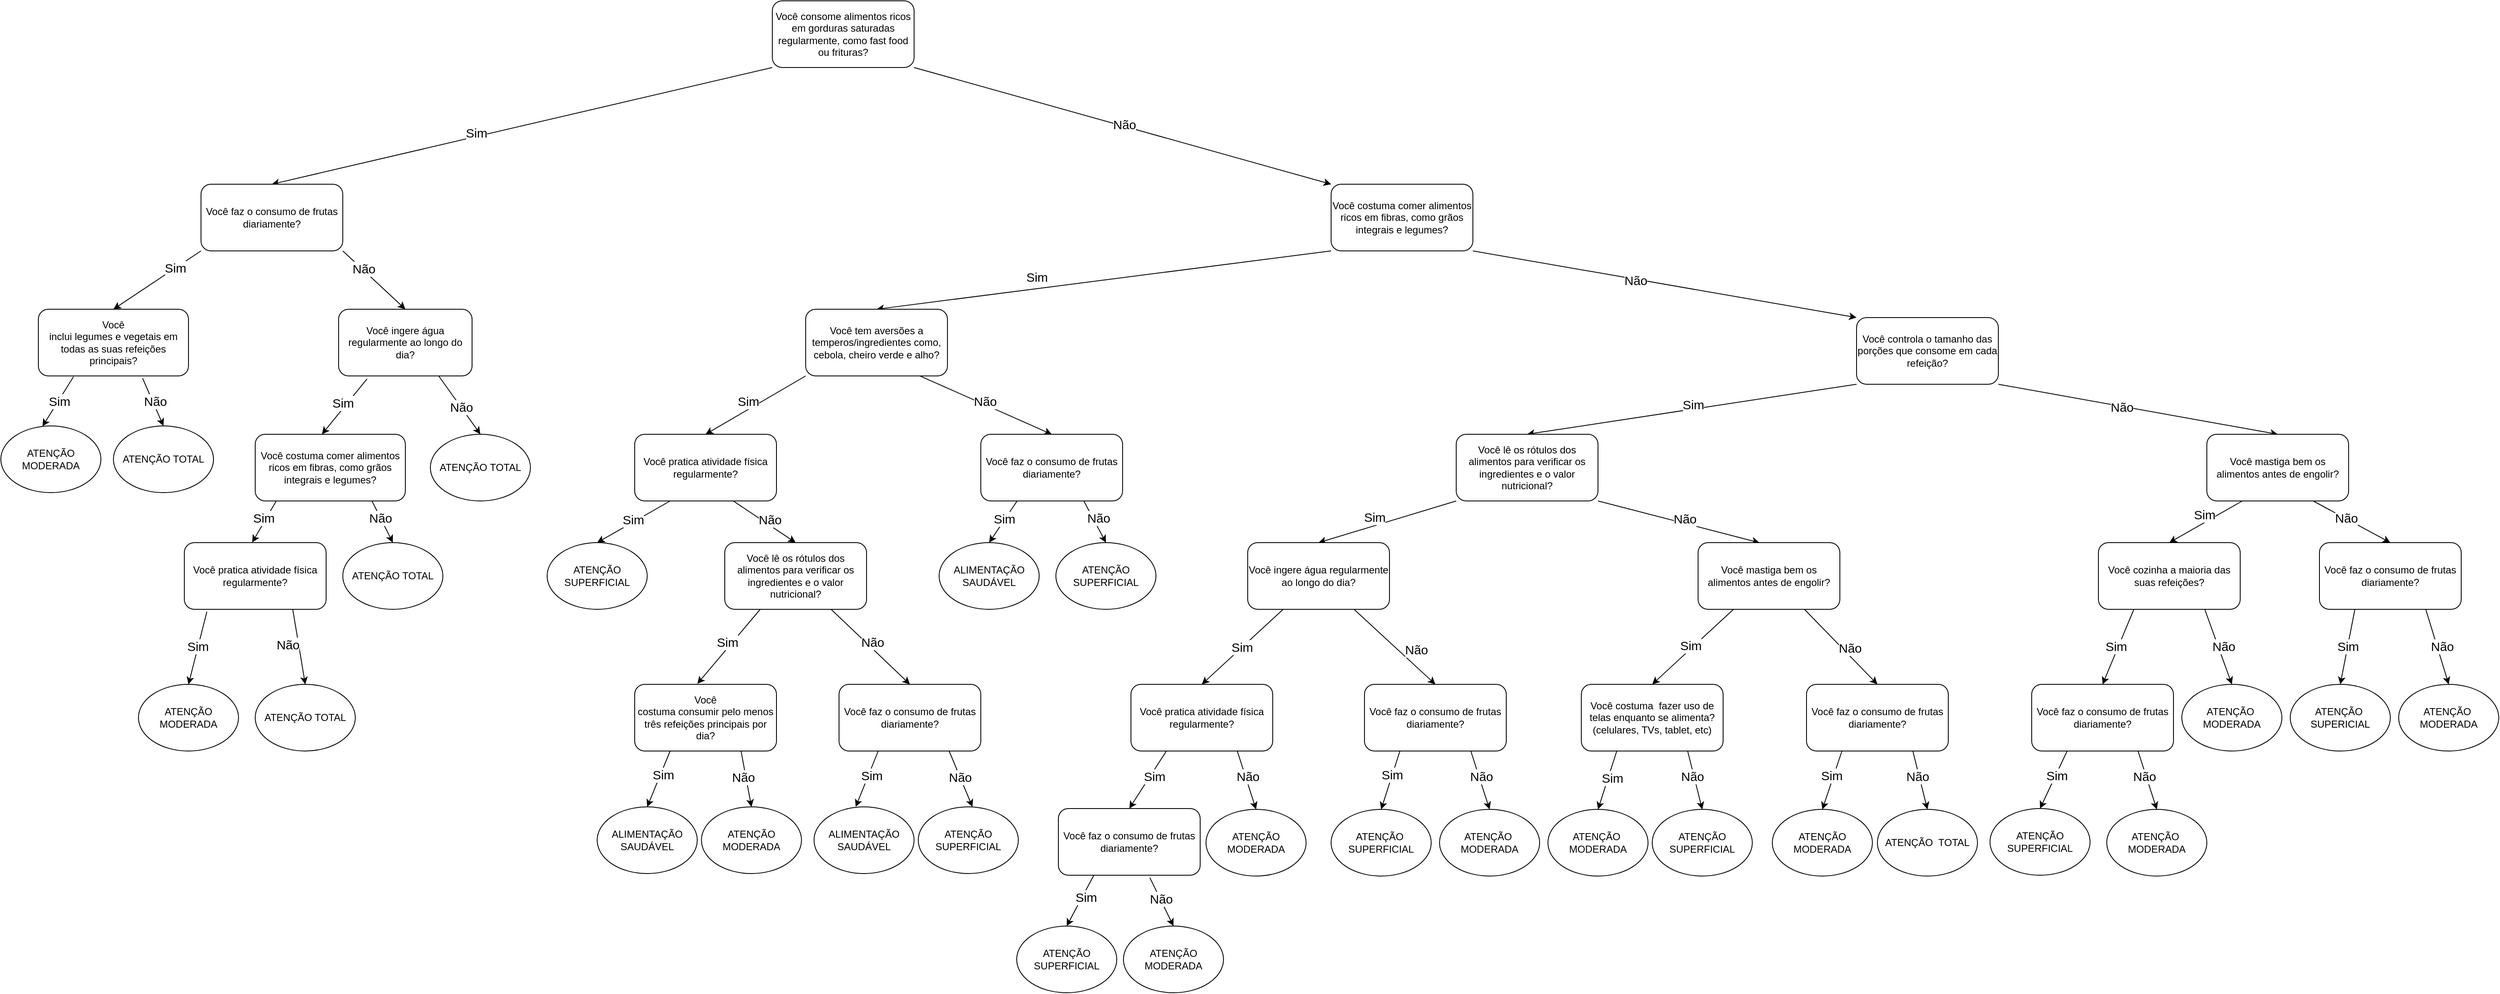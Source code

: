 <mxfile version="24.2.7" type="device">
  <diagram id="8A2paERjvQDNR7sD8-nl" name="Page-1">
    <mxGraphModel dx="3928" dy="-2557" grid="1" gridSize="10" guides="1" tooltips="1" connect="1" arrows="1" fold="1" page="1" pageScale="1" pageWidth="850" pageHeight="1100" math="0" shadow="0">
      <root>
        <mxCell id="0" />
        <mxCell id="1" parent="0" />
        <mxCell id="2" style="edgeStyle=none;html=1;exitX=0;exitY=1;exitDx=0;exitDy=0;entryX=0.5;entryY=0;entryDx=0;entryDy=0;fontSize=23;" parent="1" source="4" target="11" edge="1">
          <mxGeometry relative="1" as="geometry" />
        </mxCell>
        <mxCell id="68" value="Sim" style="edgeLabel;html=1;align=center;verticalAlign=middle;resizable=0;points=[];fontSize=15;" parent="2" vertex="1" connectable="0">
          <mxGeometry x="0.408" y="2" relative="1" as="geometry">
            <mxPoint x="30" y="-21" as="offset" />
          </mxGeometry>
        </mxCell>
        <mxCell id="3" style="edgeStyle=none;html=1;exitX=1;exitY=1;exitDx=0;exitDy=0;entryX=0;entryY=0;entryDx=0;entryDy=0;fontSize=23;" parent="1" source="4" target="37" edge="1">
          <mxGeometry relative="1" as="geometry" />
        </mxCell>
        <mxCell id="74" value="Não" style="edgeLabel;html=1;align=center;verticalAlign=middle;resizable=0;points=[];fontSize=15;" parent="3" vertex="1" connectable="0">
          <mxGeometry x="-0.155" y="-1" relative="1" as="geometry">
            <mxPoint as="offset" />
          </mxGeometry>
        </mxCell>
        <mxCell id="4" value="&lt;div&gt;Você costuma comer alimentos ricos em fibras, como grãos integrais e legumes?&lt;/div&gt;" style="rounded=1;whiteSpace=wrap;html=1;" parent="1" vertex="1">
          <mxGeometry x="-930" y="3890" width="170" height="80" as="geometry" />
        </mxCell>
        <mxCell id="5" style="edgeStyle=none;html=1;exitX=0.25;exitY=1;exitDx=0;exitDy=0;entryX=0.442;entryY=-0.008;entryDx=0;entryDy=0;fontSize=23;entryPerimeter=0;" parent="1" source="6" target="14" edge="1">
          <mxGeometry relative="1" as="geometry">
            <mxPoint x="-1684" y="4490" as="targetPoint" />
          </mxGeometry>
        </mxCell>
        <mxCell id="72" value="Sim" style="edgeLabel;html=1;align=center;verticalAlign=middle;resizable=0;points=[];fontSize=15;" parent="5" vertex="1" connectable="0">
          <mxGeometry x="0.121" y="3" relative="1" as="geometry">
            <mxPoint y="-13" as="offset" />
          </mxGeometry>
        </mxCell>
        <mxCell id="6" value="&lt;div&gt;Você lê os rótulos dos alimentos para verificar os ingredientes e o valor nutricional?&lt;/div&gt;" style="rounded=1;whiteSpace=wrap;html=1;" parent="1" vertex="1">
          <mxGeometry x="-1657" y="4320" width="170" height="80" as="geometry" />
        </mxCell>
        <mxCell id="7" style="edgeStyle=none;html=1;exitX=0.658;exitY=0.947;exitDx=0;exitDy=0;entryX=0.5;entryY=0;entryDx=0;entryDy=0;fontSize=23;exitPerimeter=0;" parent="1" source="9" target="6" edge="1">
          <mxGeometry relative="1" as="geometry" />
        </mxCell>
        <mxCell id="71" value="Não" style="edgeLabel;html=1;align=center;verticalAlign=middle;resizable=0;points=[];fontSize=15;" parent="7" vertex="1" connectable="0">
          <mxGeometry x="0.398" relative="1" as="geometry">
            <mxPoint x="-7" y="-12" as="offset" />
          </mxGeometry>
        </mxCell>
        <mxCell id="8" style="edgeStyle=none;html=1;exitX=0.25;exitY=1;exitDx=0;exitDy=0;entryX=0.5;entryY=0;entryDx=0;entryDy=0;fontSize=23;" parent="1" source="9" target="12" edge="1">
          <mxGeometry relative="1" as="geometry" />
        </mxCell>
        <mxCell id="70" value="Sim" style="edgeLabel;html=1;align=center;verticalAlign=middle;resizable=0;points=[];fontSize=15;" parent="8" vertex="1" connectable="0">
          <mxGeometry x="0.422" y="-3" relative="1" as="geometry">
            <mxPoint x="19" y="-11" as="offset" />
          </mxGeometry>
        </mxCell>
        <mxCell id="9" value="Você pratica atividade física regularmente?" style="rounded=1;whiteSpace=wrap;html=1;" parent="1" vertex="1">
          <mxGeometry x="-1765" y="4190" width="170" height="80" as="geometry" />
        </mxCell>
        <mxCell id="10" style="edgeStyle=none;html=1;exitX=0;exitY=1;exitDx=0;exitDy=0;entryX=0.5;entryY=0;entryDx=0;entryDy=0;fontSize=23;" parent="1" source="11" target="9" edge="1">
          <mxGeometry relative="1" as="geometry" />
        </mxCell>
        <mxCell id="69" value="Sim" style="edgeLabel;html=1;align=center;verticalAlign=middle;resizable=0;points=[];fontSize=15;" parent="10" vertex="1" connectable="0">
          <mxGeometry x="0.31" relative="1" as="geometry">
            <mxPoint x="9" y="-16" as="offset" />
          </mxGeometry>
        </mxCell>
        <mxCell id="11" value="&lt;div&gt;Você tem aversões a temperos/ingredientes como, cebola, cheiro verde e alho?&lt;/div&gt;" style="rounded=1;whiteSpace=wrap;html=1;" parent="1" vertex="1">
          <mxGeometry x="-1560" y="4040" width="170" height="80" as="geometry" />
        </mxCell>
        <mxCell id="12" value="ATENÇÃO SUPERFICIAL" style="ellipse;whiteSpace=wrap;html=1;" parent="1" vertex="1">
          <mxGeometry x="-1870" y="4320" width="120" height="80" as="geometry" />
        </mxCell>
        <mxCell id="13" style="edgeStyle=none;html=1;exitX=0.25;exitY=1;exitDx=0;exitDy=0;entryX=0.5;entryY=0;entryDx=0;entryDy=0;fontSize=23;" parent="1" source="14" target="58" edge="1">
          <mxGeometry relative="1" as="geometry">
            <mxPoint x="-1640.5" y="4570" as="sourcePoint" />
            <mxPoint x="-1672" y="4640" as="targetPoint" />
          </mxGeometry>
        </mxCell>
        <mxCell id="73" value="Sim" style="edgeLabel;html=1;align=center;verticalAlign=middle;resizable=0;points=[];fontSize=15;" parent="13" vertex="1" connectable="0">
          <mxGeometry x="0.317" y="-2" relative="1" as="geometry">
            <mxPoint x="11" y="-15" as="offset" />
          </mxGeometry>
        </mxCell>
        <mxCell id="14" value="&lt;span style=&quot;line-height: 107%;&quot;&gt;Você&lt;br&gt;costuma consumir pelo menos três refeições principais por dia?&lt;/span&gt;" style="rounded=1;whiteSpace=wrap;html=1;" parent="1" vertex="1">
          <mxGeometry x="-1765" y="4490" width="170" height="80" as="geometry" />
        </mxCell>
        <mxCell id="15" style="edgeStyle=none;html=1;exitX=0;exitY=1;exitDx=0;exitDy=0;entryX=0.5;entryY=0;entryDx=0;entryDy=0;fontSize=23;" parent="1" source="17" target="20" edge="1">
          <mxGeometry relative="1" as="geometry" />
        </mxCell>
        <mxCell id="59" value="Sim" style="edgeLabel;html=1;align=center;verticalAlign=middle;resizable=0;points=[];fontSize=15;" parent="15" vertex="1" connectable="0">
          <mxGeometry x="0.234" y="4" relative="1" as="geometry">
            <mxPoint x="14" y="-12" as="offset" />
          </mxGeometry>
        </mxCell>
        <mxCell id="16" style="edgeStyle=none;html=1;exitX=1;exitY=1;exitDx=0;exitDy=0;entryX=0;entryY=0;entryDx=0;entryDy=0;fontSize=23;" parent="1" source="17" target="4" edge="1">
          <mxGeometry relative="1" as="geometry" />
        </mxCell>
        <mxCell id="67" value="Não" style="edgeLabel;html=1;align=center;verticalAlign=middle;resizable=0;points=[];fontSize=15;" parent="16" vertex="1" connectable="0">
          <mxGeometry x="-0.076" y="-1" relative="1" as="geometry">
            <mxPoint x="21" y="2" as="offset" />
          </mxGeometry>
        </mxCell>
        <mxCell id="17" value="&lt;div&gt;Você consome alimentos ricos em gorduras saturadas regularmente, como fast food ou frituras?&lt;/div&gt;" style="rounded=1;whiteSpace=wrap;html=1;" parent="1" vertex="1">
          <mxGeometry x="-1600" y="3670" width="170" height="80" as="geometry" />
        </mxCell>
        <mxCell id="18" style="edgeStyle=none;html=1;exitX=0;exitY=1;exitDx=0;exitDy=0;entryX=0.5;entryY=0;entryDx=0;entryDy=0;fontSize=23;" parent="1" source="20" target="22" edge="1">
          <mxGeometry relative="1" as="geometry" />
        </mxCell>
        <mxCell id="60" value="Sim" style="edgeLabel;html=1;align=center;verticalAlign=middle;resizable=0;points=[];fontSize=15;" parent="18" vertex="1" connectable="0">
          <mxGeometry x="-0.395" relative="1" as="geometry">
            <mxPoint y="-1" as="offset" />
          </mxGeometry>
        </mxCell>
        <mxCell id="19" style="edgeStyle=none;html=1;exitX=1;exitY=1;exitDx=0;exitDy=0;entryX=0.5;entryY=0;entryDx=0;entryDy=0;fontSize=23;" parent="1" source="20" target="25" edge="1">
          <mxGeometry relative="1" as="geometry" />
        </mxCell>
        <mxCell id="61" value="Não" style="edgeLabel;html=1;align=center;verticalAlign=middle;resizable=0;points=[];fontSize=15;" parent="19" vertex="1" connectable="0">
          <mxGeometry x="0.327" y="-4" relative="1" as="geometry">
            <mxPoint x="-22" y="-29" as="offset" />
          </mxGeometry>
        </mxCell>
        <mxCell id="20" value="Você faz o consumo de frutas diariamente?" style="rounded=1;whiteSpace=wrap;html=1;" parent="1" vertex="1">
          <mxGeometry x="-2285" y="3890" width="170" height="80" as="geometry" />
        </mxCell>
        <mxCell id="21" style="edgeStyle=none;html=1;exitX=0.234;exitY=1.012;exitDx=0;exitDy=0;entryX=0.416;entryY=0.006;entryDx=0;entryDy=0;entryPerimeter=0;fontSize=23;exitPerimeter=0;" parent="1" source="22" target="23" edge="1">
          <mxGeometry relative="1" as="geometry" />
        </mxCell>
        <mxCell id="62" value="Sim" style="edgeLabel;html=1;align=center;verticalAlign=middle;resizable=0;points=[];fontSize=15;" parent="21" vertex="1" connectable="0">
          <mxGeometry x="0.364" y="-1" relative="1" as="geometry">
            <mxPoint x="9" y="-11" as="offset" />
          </mxGeometry>
        </mxCell>
        <mxCell id="22" value="&lt;span style=&quot;font-size: 12px; line-height: 107%;&quot;&gt;Você&lt;br style=&quot;font-size: 12px;&quot;&gt;inclui legumes e vegetais em todas as suas refeições principais?&lt;/span&gt;" style="rounded=1;whiteSpace=wrap;html=1;fontSize=12;" parent="1" vertex="1">
          <mxGeometry x="-2480" y="4040" width="180" height="80" as="geometry" />
        </mxCell>
        <mxCell id="23" value="ATENÇÃO MODERADA" style="ellipse;whiteSpace=wrap;html=1;" parent="1" vertex="1">
          <mxGeometry x="-2525" y="4180" width="120" height="80" as="geometry" />
        </mxCell>
        <mxCell id="24" style="edgeStyle=none;html=1;exitX=0.213;exitY=1.044;exitDx=0;exitDy=0;entryX=0.5;entryY=0;entryDx=0;entryDy=0;fontSize=23;exitPerimeter=0;" parent="1" source="25" edge="1">
          <mxGeometry relative="1" as="geometry">
            <mxPoint x="-2140" y="4190" as="targetPoint" />
          </mxGeometry>
        </mxCell>
        <mxCell id="63" value="Sim" style="edgeLabel;html=1;align=center;verticalAlign=middle;resizable=0;points=[];fontSize=15;" parent="24" vertex="1" connectable="0">
          <mxGeometry x="0.303" y="1" relative="1" as="geometry">
            <mxPoint x="5" y="-16" as="offset" />
          </mxGeometry>
        </mxCell>
        <mxCell id="25" value="Você ingere água regularmente ao longo do dia?" style="rounded=1;whiteSpace=wrap;html=1;" parent="1" vertex="1">
          <mxGeometry x="-2120" y="4040" width="160" height="80" as="geometry" />
        </mxCell>
        <mxCell id="26" style="edgeStyle=none;html=1;exitX=0.141;exitY=0.997;exitDx=0;exitDy=0;entryX=0.479;entryY=-0.003;entryDx=0;entryDy=0;fontSize=23;entryPerimeter=0;exitPerimeter=0;" parent="1" source="NNtHA5l5W2_T8wU1oUWQ-94" target="NNtHA5l5W2_T8wU1oUWQ-93" edge="1">
          <mxGeometry relative="1" as="geometry">
            <mxPoint x="-2225" y="4270" as="sourcePoint" />
            <mxPoint x="-2260" y="4320" as="targetPoint" />
          </mxGeometry>
        </mxCell>
        <mxCell id="64" value="Sim" style="edgeLabel;html=1;align=center;verticalAlign=middle;resizable=0;points=[];fontSize=15;" parent="26" vertex="1" connectable="0">
          <mxGeometry x="0.35" y="1" relative="1" as="geometry">
            <mxPoint x="3" y="-14" as="offset" />
          </mxGeometry>
        </mxCell>
        <mxCell id="28" style="edgeStyle=none;html=1;exitX=1;exitY=1;exitDx=0;exitDy=0;entryX=0.5;entryY=0;entryDx=0;entryDy=0;fontSize=23;" parent="1" target="31" edge="1">
          <mxGeometry relative="1" as="geometry">
            <mxPoint x="-2175" y="4400" as="sourcePoint" />
          </mxGeometry>
        </mxCell>
        <mxCell id="66" value="Não" style="edgeLabel;html=1;align=center;verticalAlign=middle;resizable=0;points=[];fontSize=15;" parent="28" vertex="1" connectable="0">
          <mxGeometry x="0.367" y="-3" relative="1" as="geometry">
            <mxPoint x="-14" y="-20" as="offset" />
          </mxGeometry>
        </mxCell>
        <mxCell id="29" style="edgeStyle=none;html=1;exitX=0.159;exitY=1.036;exitDx=0;exitDy=0;entryX=0.5;entryY=0;entryDx=0;entryDy=0;fontSize=23;exitPerimeter=0;" parent="1" source="NNtHA5l5W2_T8wU1oUWQ-93" target="34" edge="1">
          <mxGeometry relative="1" as="geometry">
            <mxPoint x="-2345" y="4400" as="sourcePoint" />
            <mxPoint x="-2390" y="4490" as="targetPoint" />
          </mxGeometry>
        </mxCell>
        <mxCell id="65" value="Sim" style="edgeLabel;html=1;align=center;verticalAlign=middle;resizable=0;points=[];fontSize=15;" parent="29" vertex="1" connectable="0">
          <mxGeometry x="0.27" y="-1" relative="1" as="geometry">
            <mxPoint x="4" y="-14" as="offset" />
          </mxGeometry>
        </mxCell>
        <mxCell id="31" value="ATENÇÃO TOTAL" style="ellipse;whiteSpace=wrap;html=1;" parent="1" vertex="1">
          <mxGeometry x="-2220" y="4490" width="120" height="80" as="geometry" />
        </mxCell>
        <mxCell id="34" value="ATENÇÃO MODERADA" style="ellipse;whiteSpace=wrap;html=1;" parent="1" vertex="1">
          <mxGeometry x="-2360" y="4490" width="120" height="80" as="geometry" />
        </mxCell>
        <mxCell id="35" style="edgeStyle=none;html=1;exitX=0;exitY=1;exitDx=0;exitDy=0;entryX=0.5;entryY=0;entryDx=0;entryDy=0;" parent="1" source="37" target="40" edge="1">
          <mxGeometry relative="1" as="geometry" />
        </mxCell>
        <mxCell id="75" value="Sim" style="edgeLabel;html=1;align=center;verticalAlign=middle;resizable=0;points=[];fontSize=15;" parent="35" vertex="1" connectable="0">
          <mxGeometry x="0.075" relative="1" as="geometry">
            <mxPoint x="16" y="-8" as="offset" />
          </mxGeometry>
        </mxCell>
        <mxCell id="36" style="edgeStyle=none;html=1;exitX=1;exitY=1;exitDx=0;exitDy=0;entryX=0.5;entryY=0;entryDx=0;entryDy=0;fontSize=23;" parent="1" source="37" target="52" edge="1">
          <mxGeometry relative="1" as="geometry">
            <mxPoint x="-100" y="4220" as="targetPoint" />
          </mxGeometry>
        </mxCell>
        <mxCell id="76" value="Não" style="edgeLabel;html=1;align=center;verticalAlign=middle;resizable=0;points=[];fontSize=15;" parent="36" vertex="1" connectable="0">
          <mxGeometry x="-0.119" relative="1" as="geometry">
            <mxPoint as="offset" />
          </mxGeometry>
        </mxCell>
        <mxCell id="37" value="Você controla o tamanho das porções que consome em cada refeição?" style="rounded=1;whiteSpace=wrap;html=1;" parent="1" vertex="1">
          <mxGeometry x="-300" y="4050" width="170" height="80" as="geometry" />
        </mxCell>
        <mxCell id="38" style="edgeStyle=none;html=1;exitX=1;exitY=1;exitDx=0;exitDy=0;entryX=0.433;entryY=0.001;entryDx=0;entryDy=0;entryPerimeter=0;" parent="1" source="40" edge="1" target="42">
          <mxGeometry relative="1" as="geometry">
            <mxPoint x="-555" y="4370.0" as="targetPoint" />
          </mxGeometry>
        </mxCell>
        <mxCell id="78" value="Não" style="edgeLabel;html=1;align=center;verticalAlign=middle;resizable=0;points=[];fontSize=15;" parent="38" vertex="1" connectable="0">
          <mxGeometry x="0.207" y="2" relative="1" as="geometry">
            <mxPoint x="-13" y="-7" as="offset" />
          </mxGeometry>
        </mxCell>
        <mxCell id="39" style="edgeStyle=none;html=1;exitX=0;exitY=1;exitDx=0;exitDy=0;entryX=0.5;entryY=0;entryDx=0;entryDy=0;" parent="1" source="40" target="44" edge="1">
          <mxGeometry relative="1" as="geometry" />
        </mxCell>
        <mxCell id="77" value="Sim" style="edgeLabel;html=1;align=center;verticalAlign=middle;resizable=0;points=[];fontSize=15;" parent="39" vertex="1" connectable="0">
          <mxGeometry x="0.317" y="-2" relative="1" as="geometry">
            <mxPoint x="11" y="-12" as="offset" />
          </mxGeometry>
        </mxCell>
        <mxCell id="40" value="&lt;div&gt;Você lê os rótulos dos alimentos para verificar os ingredientes e o valor nutricional?&lt;/div&gt;" style="rounded=1;whiteSpace=wrap;html=1;" parent="1" vertex="1">
          <mxGeometry x="-780" y="4190" width="170" height="80" as="geometry" />
        </mxCell>
        <mxCell id="41" style="edgeStyle=none;html=1;exitX=0.25;exitY=1;exitDx=0;exitDy=0;entryX=0.5;entryY=0;entryDx=0;entryDy=0;" parent="1" target="49" edge="1" source="42">
          <mxGeometry relative="1" as="geometry">
            <mxPoint x="-625" y="4400.0" as="sourcePoint" />
            <mxPoint x="-690" y="4470" as="targetPoint" />
          </mxGeometry>
        </mxCell>
        <mxCell id="81" value="Sim" style="edgeLabel;html=1;align=center;verticalAlign=middle;resizable=0;points=[];fontSize=15;" parent="41" vertex="1" connectable="0">
          <mxGeometry x="0.37" y="-1" relative="1" as="geometry">
            <mxPoint x="16" y="-18" as="offset" />
          </mxGeometry>
        </mxCell>
        <mxCell id="42" value="&lt;div&gt;Você mastiga bem os alimentos antes de engolir?&lt;/div&gt;" style="rounded=1;whiteSpace=wrap;html=1;" parent="1" vertex="1">
          <mxGeometry x="-490" y="4320" width="170" height="80" as="geometry" />
        </mxCell>
        <mxCell id="43" style="edgeStyle=none;html=1;exitX=0.25;exitY=1;exitDx=0;exitDy=0;entryX=0.5;entryY=0;entryDx=0;entryDy=0;" parent="1" source="44" target="46" edge="1">
          <mxGeometry relative="1" as="geometry" />
        </mxCell>
        <mxCell id="79" value="Sim" style="edgeLabel;html=1;align=center;verticalAlign=middle;resizable=0;points=[];fontSize=15;" parent="43" vertex="1" connectable="0">
          <mxGeometry x="0.46" y="-2" relative="1" as="geometry">
            <mxPoint x="23" y="-20" as="offset" />
          </mxGeometry>
        </mxCell>
        <mxCell id="44" value="Você ingere água regularmente ao longo do dia?" style="rounded=1;whiteSpace=wrap;html=1;" parent="1" vertex="1">
          <mxGeometry x="-1030" y="4320" width="170" height="80" as="geometry" />
        </mxCell>
        <mxCell id="45" style="edgeStyle=none;html=1;exitX=0.25;exitY=1;exitDx=0;exitDy=0;entryX=0.5;entryY=0;entryDx=0;entryDy=0;" parent="1" source="46" target="NNtHA5l5W2_T8wU1oUWQ-143" edge="1">
          <mxGeometry relative="1" as="geometry">
            <mxPoint x="-1210" y="4610" as="targetPoint" />
          </mxGeometry>
        </mxCell>
        <mxCell id="80" value="Sim" style="edgeLabel;html=1;align=center;verticalAlign=middle;resizable=0;points=[];fontSize=15;" parent="45" vertex="1" connectable="0">
          <mxGeometry x="0.361" relative="1" as="geometry">
            <mxPoint x="16" y="-17" as="offset" />
          </mxGeometry>
        </mxCell>
        <mxCell id="46" value="Você pratica atividade física regularmente?" style="rounded=1;whiteSpace=wrap;html=1;" parent="1" vertex="1">
          <mxGeometry x="-1170" y="4490" width="170" height="80" as="geometry" />
        </mxCell>
        <mxCell id="47" value="ATENÇÃO SUPERFICIAL" style="ellipse;whiteSpace=wrap;html=1;" parent="1" vertex="1">
          <mxGeometry x="-1307" y="4780" width="120" height="80" as="geometry" />
        </mxCell>
        <mxCell id="48" style="edgeStyle=none;html=1;exitX=0.25;exitY=1;exitDx=0;exitDy=0;entryX=0.5;entryY=0;entryDx=0;entryDy=0;" parent="1" source="49" target="50" edge="1">
          <mxGeometry relative="1" as="geometry" />
        </mxCell>
        <mxCell id="82" value="Sim" style="edgeLabel;html=1;align=center;verticalAlign=middle;resizable=0;points=[];fontSize=15;" parent="48" vertex="1" connectable="0">
          <mxGeometry x="0.316" y="-3" relative="1" as="geometry">
            <mxPoint x="12" y="-14" as="offset" />
          </mxGeometry>
        </mxCell>
        <mxCell id="49" value="&lt;div&gt;Você costuma&amp;nbsp; fazer uso de telas enquanto se alimenta? (celulares, TVs, tablet, etc)&lt;/div&gt;" style="rounded=1;whiteSpace=wrap;html=1;" parent="1" vertex="1">
          <mxGeometry x="-630" y="4490" width="170" height="80" as="geometry" />
        </mxCell>
        <mxCell id="50" value="ATENÇÃO&amp;nbsp; MODERADA" style="ellipse;whiteSpace=wrap;html=1;" parent="1" vertex="1">
          <mxGeometry x="-670" y="4640" width="120" height="80" as="geometry" />
        </mxCell>
        <mxCell id="51" style="edgeStyle=none;html=1;exitX=0.25;exitY=1;exitDx=0;exitDy=0;entryX=0.5;entryY=0;entryDx=0;entryDy=0;" parent="1" source="52" target="54" edge="1">
          <mxGeometry relative="1" as="geometry">
            <mxPoint x="190" y="4307" as="sourcePoint" />
          </mxGeometry>
        </mxCell>
        <mxCell id="83" value="Sim" style="edgeLabel;html=1;align=center;verticalAlign=middle;resizable=0;points=[];fontSize=15;" parent="51" vertex="1" connectable="0">
          <mxGeometry x="0.356" relative="1" as="geometry">
            <mxPoint x="14" y="-18" as="offset" />
          </mxGeometry>
        </mxCell>
        <mxCell id="52" value="&lt;div&gt;Você mastiga bem os alimentos antes de engolir?&lt;/div&gt;" style="rounded=1;whiteSpace=wrap;html=1;" parent="1" vertex="1">
          <mxGeometry x="120" y="4190" width="170" height="80" as="geometry" />
        </mxCell>
        <mxCell id="53" style="edgeStyle=none;html=1;exitX=0.25;exitY=1;exitDx=0;exitDy=0;entryX=0.5;entryY=0;entryDx=0;entryDy=0;" parent="1" source="54" target="NNtHA5l5W2_T8wU1oUWQ-197" edge="1">
          <mxGeometry relative="1" as="geometry">
            <mxPoint x="-5.0" y="4490" as="targetPoint" />
          </mxGeometry>
        </mxCell>
        <mxCell id="84" value="Sim" style="edgeLabel;html=1;align=center;verticalAlign=middle;resizable=0;points=[];fontSize=15;" parent="53" vertex="1" connectable="0">
          <mxGeometry x="0.264" relative="1" as="geometry">
            <mxPoint x="2" y="-13" as="offset" />
          </mxGeometry>
        </mxCell>
        <mxCell id="54" value="&lt;div&gt;Você cozinha a maioria das suas refeições?&lt;/div&gt;" style="rounded=1;whiteSpace=wrap;html=1;" parent="1" vertex="1">
          <mxGeometry x="-10" y="4320" width="170" height="80" as="geometry" />
        </mxCell>
        <mxCell id="55" style="edgeStyle=none;html=1;exitX=0.25;exitY=1;exitDx=0;exitDy=0;entryX=0.5;entryY=0;entryDx=0;entryDy=0;" parent="1" source="NNtHA5l5W2_T8wU1oUWQ-197" target="NNtHA5l5W2_T8wU1oUWQ-199" edge="1">
          <mxGeometry relative="1" as="geometry">
            <mxPoint x="-47.5" y="4570" as="sourcePoint" />
            <mxPoint x="-80" y="4640" as="targetPoint" />
          </mxGeometry>
        </mxCell>
        <mxCell id="85" value="Sim" style="edgeLabel;html=1;align=center;verticalAlign=middle;resizable=0;points=[];fontSize=15;" parent="55" vertex="1" connectable="0">
          <mxGeometry x="0.289" y="4" relative="1" as="geometry">
            <mxPoint x="5" y="-17" as="offset" />
          </mxGeometry>
        </mxCell>
        <mxCell id="58" value="ALIMENTAÇÃO SAUDÁVEL" style="ellipse;whiteSpace=wrap;html=1;" parent="1" vertex="1">
          <mxGeometry x="-1810" y="4637" width="120" height="80" as="geometry" />
        </mxCell>
        <mxCell id="NNtHA5l5W2_T8wU1oUWQ-87" value="ATENÇÃO TOTAL" style="ellipse;whiteSpace=wrap;html=1;" vertex="1" parent="1">
          <mxGeometry x="-2390" y="4180" width="120" height="80" as="geometry" />
        </mxCell>
        <mxCell id="NNtHA5l5W2_T8wU1oUWQ-89" style="edgeStyle=none;html=1;exitX=0.694;exitY=1.034;exitDx=0;exitDy=0;entryX=0.5;entryY=0;entryDx=0;entryDy=0;fontSize=23;exitPerimeter=0;" edge="1" parent="1" source="22" target="NNtHA5l5W2_T8wU1oUWQ-87">
          <mxGeometry relative="1" as="geometry">
            <mxPoint x="-2425" y="4130" as="sourcePoint" />
            <mxPoint x="-2495" y="4190" as="targetPoint" />
          </mxGeometry>
        </mxCell>
        <mxCell id="NNtHA5l5W2_T8wU1oUWQ-90" value="Não" style="edgeLabel;html=1;align=center;verticalAlign=middle;resizable=0;points=[];fontSize=15;" vertex="1" connectable="0" parent="NNtHA5l5W2_T8wU1oUWQ-89">
          <mxGeometry x="0.364" y="-1" relative="1" as="geometry">
            <mxPoint x="-1" y="-12" as="offset" />
          </mxGeometry>
        </mxCell>
        <mxCell id="NNtHA5l5W2_T8wU1oUWQ-93" value="Você pratica atividade física regularmente?" style="rounded=1;whiteSpace=wrap;html=1;" vertex="1" parent="1">
          <mxGeometry x="-2305" y="4320" width="170" height="80" as="geometry" />
        </mxCell>
        <mxCell id="NNtHA5l5W2_T8wU1oUWQ-94" value="&lt;div&gt;Você costuma comer alimentos ricos em fibras, como grãos integrais e legumes?&lt;/div&gt;" style="rounded=1;whiteSpace=wrap;html=1;" vertex="1" parent="1">
          <mxGeometry x="-2220" y="4190" width="180" height="80" as="geometry" />
        </mxCell>
        <mxCell id="NNtHA5l5W2_T8wU1oUWQ-95" value="ATENÇÃO TOTAL" style="ellipse;whiteSpace=wrap;html=1;" vertex="1" parent="1">
          <mxGeometry x="-2010" y="4190" width="120" height="80" as="geometry" />
        </mxCell>
        <mxCell id="NNtHA5l5W2_T8wU1oUWQ-96" style="edgeStyle=none;html=1;exitX=0.75;exitY=1;exitDx=0;exitDy=0;entryX=0.5;entryY=0;entryDx=0;entryDy=0;fontSize=23;" edge="1" parent="1" source="25" target="NNtHA5l5W2_T8wU1oUWQ-95">
          <mxGeometry relative="1" as="geometry">
            <mxPoint x="-1966" y="4124" as="sourcePoint" />
            <mxPoint x="-2020" y="4190" as="targetPoint" />
          </mxGeometry>
        </mxCell>
        <mxCell id="NNtHA5l5W2_T8wU1oUWQ-97" value="Não" style="edgeLabel;html=1;align=center;verticalAlign=middle;resizable=0;points=[];fontSize=15;" vertex="1" connectable="0" parent="NNtHA5l5W2_T8wU1oUWQ-96">
          <mxGeometry x="0.303" y="1" relative="1" as="geometry">
            <mxPoint x="-7" y="-8" as="offset" />
          </mxGeometry>
        </mxCell>
        <mxCell id="NNtHA5l5W2_T8wU1oUWQ-98" value="ATENÇÃO TOTAL" style="ellipse;whiteSpace=wrap;html=1;" vertex="1" parent="1">
          <mxGeometry x="-2115" y="4320" width="120" height="80" as="geometry" />
        </mxCell>
        <mxCell id="NNtHA5l5W2_T8wU1oUWQ-100" style="edgeStyle=none;html=1;exitX=0.75;exitY=1;exitDx=0;exitDy=0;entryX=0.5;entryY=0;entryDx=0;entryDy=0;fontSize=23;" edge="1" parent="1" target="NNtHA5l5W2_T8wU1oUWQ-98">
          <mxGeometry relative="1" as="geometry">
            <mxPoint x="-2080" y="4270" as="sourcePoint" />
            <mxPoint x="-2040" y="4330" as="targetPoint" />
          </mxGeometry>
        </mxCell>
        <mxCell id="NNtHA5l5W2_T8wU1oUWQ-101" value="Não" style="edgeLabel;html=1;align=center;verticalAlign=middle;resizable=0;points=[];fontSize=15;" vertex="1" connectable="0" parent="NNtHA5l5W2_T8wU1oUWQ-100">
          <mxGeometry x="0.303" y="1" relative="1" as="geometry">
            <mxPoint x="-7" y="-12" as="offset" />
          </mxGeometry>
        </mxCell>
        <mxCell id="NNtHA5l5W2_T8wU1oUWQ-105" value="ALIMENTAÇÃO SAUDÁVEL" style="ellipse;whiteSpace=wrap;html=1;" vertex="1" parent="1">
          <mxGeometry x="-1400" y="4320" width="120" height="80" as="geometry" />
        </mxCell>
        <mxCell id="NNtHA5l5W2_T8wU1oUWQ-110" style="edgeStyle=none;html=1;exitX=0.803;exitY=0.998;exitDx=0;exitDy=0;entryX=0.5;entryY=0;entryDx=0;entryDy=0;fontSize=23;exitPerimeter=0;" edge="1" parent="1" source="11" target="NNtHA5l5W2_T8wU1oUWQ-129">
          <mxGeometry relative="1" as="geometry">
            <mxPoint x="-1320" y="4270" as="sourcePoint" />
            <mxPoint x="-1278" y="4335" as="targetPoint" />
          </mxGeometry>
        </mxCell>
        <mxCell id="NNtHA5l5W2_T8wU1oUWQ-111" value="Não" style="edgeLabel;html=1;align=center;verticalAlign=middle;resizable=0;points=[];fontSize=15;" vertex="1" connectable="0" parent="NNtHA5l5W2_T8wU1oUWQ-110">
          <mxGeometry x="0.422" y="-3" relative="1" as="geometry">
            <mxPoint x="-33" y="-23" as="offset" />
          </mxGeometry>
        </mxCell>
        <mxCell id="NNtHA5l5W2_T8wU1oUWQ-115" value="ATENÇÃO MODERADA" style="ellipse;whiteSpace=wrap;html=1;" vertex="1" parent="1">
          <mxGeometry x="-1685" y="4637" width="120" height="80" as="geometry" />
        </mxCell>
        <mxCell id="NNtHA5l5W2_T8wU1oUWQ-116" style="edgeStyle=none;html=1;exitX=0.75;exitY=1;exitDx=0;exitDy=0;entryX=0.5;entryY=0;entryDx=0;entryDy=0;fontSize=23;" edge="1" parent="1" source="14" target="NNtHA5l5W2_T8wU1oUWQ-115">
          <mxGeometry relative="1" as="geometry">
            <mxPoint x="-1567.57" y="4570" as="sourcePoint" />
            <mxPoint x="-1572" y="4635.84" as="targetPoint" />
          </mxGeometry>
        </mxCell>
        <mxCell id="NNtHA5l5W2_T8wU1oUWQ-117" value="Não" style="edgeLabel;html=1;align=center;verticalAlign=middle;resizable=0;points=[];fontSize=15;" vertex="1" connectable="0" parent="NNtHA5l5W2_T8wU1oUWQ-116">
          <mxGeometry x="0.317" y="-2" relative="1" as="geometry">
            <mxPoint x="-4" y="-14" as="offset" />
          </mxGeometry>
        </mxCell>
        <mxCell id="NNtHA5l5W2_T8wU1oUWQ-119" style="edgeStyle=none;html=1;exitX=0.75;exitY=1;exitDx=0;exitDy=0;entryX=0.5;entryY=0;entryDx=0;entryDy=0;fontSize=23;" edge="1" parent="1" source="6" target="NNtHA5l5W2_T8wU1oUWQ-136">
          <mxGeometry relative="1" as="geometry">
            <mxPoint x="-1539" y="4400" as="sourcePoint" />
            <mxPoint x="-1425" y="4490" as="targetPoint" />
          </mxGeometry>
        </mxCell>
        <mxCell id="NNtHA5l5W2_T8wU1oUWQ-120" value="Não" style="edgeLabel;html=1;align=center;verticalAlign=middle;resizable=0;points=[];fontSize=15;" vertex="1" connectable="0" parent="NNtHA5l5W2_T8wU1oUWQ-119">
          <mxGeometry x="0.121" y="3" relative="1" as="geometry">
            <mxPoint x="-6" y="-9" as="offset" />
          </mxGeometry>
        </mxCell>
        <mxCell id="NNtHA5l5W2_T8wU1oUWQ-129" value="Você faz o consumo de frutas diariamente?" style="rounded=1;whiteSpace=wrap;html=1;" vertex="1" parent="1">
          <mxGeometry x="-1350" y="4190" width="170" height="80" as="geometry" />
        </mxCell>
        <mxCell id="NNtHA5l5W2_T8wU1oUWQ-130" value="ATENÇÃO SUPERFICIAL" style="ellipse;whiteSpace=wrap;html=1;" vertex="1" parent="1">
          <mxGeometry x="-1260" y="4320" width="120" height="80" as="geometry" />
        </mxCell>
        <mxCell id="NNtHA5l5W2_T8wU1oUWQ-131" style="edgeStyle=none;html=1;exitX=0.25;exitY=1;exitDx=0;exitDy=0;entryX=0.5;entryY=0;entryDx=0;entryDy=0;fontSize=23;" edge="1" parent="1" target="NNtHA5l5W2_T8wU1oUWQ-105">
          <mxGeometry relative="1" as="geometry">
            <mxPoint x="-1306.5" y="4270" as="sourcePoint" />
            <mxPoint x="-1373.5" y="4359" as="targetPoint" />
          </mxGeometry>
        </mxCell>
        <mxCell id="NNtHA5l5W2_T8wU1oUWQ-132" value="Sim" style="edgeLabel;html=1;align=center;verticalAlign=middle;resizable=0;points=[];fontSize=15;" vertex="1" connectable="0" parent="NNtHA5l5W2_T8wU1oUWQ-131">
          <mxGeometry x="0.121" y="3" relative="1" as="geometry">
            <mxPoint y="-9" as="offset" />
          </mxGeometry>
        </mxCell>
        <mxCell id="NNtHA5l5W2_T8wU1oUWQ-133" style="edgeStyle=none;html=1;exitX=0.25;exitY=1;exitDx=0;exitDy=0;entryX=0.5;entryY=0;entryDx=0;entryDy=0;fontSize=23;" edge="1" parent="1" target="NNtHA5l5W2_T8wU1oUWQ-130">
          <mxGeometry relative="1" as="geometry">
            <mxPoint x="-1226.5" y="4270" as="sourcePoint" />
            <mxPoint x="-1260" y="4320" as="targetPoint" />
          </mxGeometry>
        </mxCell>
        <mxCell id="NNtHA5l5W2_T8wU1oUWQ-134" value="Não" style="edgeLabel;html=1;align=center;verticalAlign=middle;resizable=0;points=[];fontSize=15;" vertex="1" connectable="0" parent="NNtHA5l5W2_T8wU1oUWQ-133">
          <mxGeometry x="0.121" y="3" relative="1" as="geometry">
            <mxPoint y="-7" as="offset" />
          </mxGeometry>
        </mxCell>
        <mxCell id="NNtHA5l5W2_T8wU1oUWQ-136" value="Você faz o consumo de frutas diariamente?" style="rounded=1;whiteSpace=wrap;html=1;" vertex="1" parent="1">
          <mxGeometry x="-1520" y="4490" width="170" height="80" as="geometry" />
        </mxCell>
        <mxCell id="NNtHA5l5W2_T8wU1oUWQ-137" value="ALIMENTAÇÃO SAUDÁVEL" style="ellipse;whiteSpace=wrap;html=1;" vertex="1" parent="1">
          <mxGeometry x="-1550" y="4637" width="120" height="80" as="geometry" />
        </mxCell>
        <mxCell id="NNtHA5l5W2_T8wU1oUWQ-138" value="ATENÇÃO SUPERFICIAL" style="ellipse;whiteSpace=wrap;html=1;" vertex="1" parent="1">
          <mxGeometry x="-1425" y="4637" width="120" height="80" as="geometry" />
        </mxCell>
        <mxCell id="NNtHA5l5W2_T8wU1oUWQ-139" style="edgeStyle=none;html=1;exitX=0.25;exitY=1;exitDx=0;exitDy=0;entryX=0.5;entryY=0;entryDx=0;entryDy=0;fontSize=23;" edge="1" parent="1">
          <mxGeometry relative="1" as="geometry">
            <mxPoint x="-1473" y="4570" as="sourcePoint" />
            <mxPoint x="-1500" y="4637" as="targetPoint" />
          </mxGeometry>
        </mxCell>
        <mxCell id="NNtHA5l5W2_T8wU1oUWQ-140" value="Sim" style="edgeLabel;html=1;align=center;verticalAlign=middle;resizable=0;points=[];fontSize=15;" vertex="1" connectable="0" parent="NNtHA5l5W2_T8wU1oUWQ-139">
          <mxGeometry x="0.317" y="-2" relative="1" as="geometry">
            <mxPoint x="11" y="-15" as="offset" />
          </mxGeometry>
        </mxCell>
        <mxCell id="NNtHA5l5W2_T8wU1oUWQ-141" style="edgeStyle=none;html=1;exitX=0.75;exitY=1;exitDx=0;exitDy=0;entryX=0.5;entryY=0;entryDx=0;entryDy=0;fontSize=23;" edge="1" parent="1">
          <mxGeometry relative="1" as="geometry">
            <mxPoint x="-1388" y="4570" as="sourcePoint" />
            <mxPoint x="-1360" y="4637" as="targetPoint" />
          </mxGeometry>
        </mxCell>
        <mxCell id="NNtHA5l5W2_T8wU1oUWQ-142" value="Não" style="edgeLabel;html=1;align=center;verticalAlign=middle;resizable=0;points=[];fontSize=15;" vertex="1" connectable="0" parent="NNtHA5l5W2_T8wU1oUWQ-141">
          <mxGeometry x="0.317" y="-2" relative="1" as="geometry">
            <mxPoint x="-4" y="-14" as="offset" />
          </mxGeometry>
        </mxCell>
        <mxCell id="NNtHA5l5W2_T8wU1oUWQ-143" value="Você faz o consumo de frutas diariamente?" style="rounded=1;whiteSpace=wrap;html=1;" vertex="1" parent="1">
          <mxGeometry x="-1257" y="4639" width="170" height="80" as="geometry" />
        </mxCell>
        <mxCell id="NNtHA5l5W2_T8wU1oUWQ-144" value="ATENÇÃO MODERADA" style="ellipse;whiteSpace=wrap;html=1;" vertex="1" parent="1">
          <mxGeometry x="-1179" y="4780" width="120" height="80" as="geometry" />
        </mxCell>
        <mxCell id="NNtHA5l5W2_T8wU1oUWQ-145" style="edgeStyle=none;html=1;exitX=0.25;exitY=1;exitDx=0;exitDy=0;entryX=0.5;entryY=0;entryDx=0;entryDy=0;" edge="1" parent="1" source="NNtHA5l5W2_T8wU1oUWQ-143" target="47">
          <mxGeometry relative="1" as="geometry">
            <mxPoint x="-1227" y="4713" as="sourcePoint" />
            <mxPoint x="-1290" y="4780" as="targetPoint" />
          </mxGeometry>
        </mxCell>
        <mxCell id="NNtHA5l5W2_T8wU1oUWQ-146" value="Sim" style="edgeLabel;html=1;align=center;verticalAlign=middle;resizable=0;points=[];fontSize=15;" vertex="1" connectable="0" parent="NNtHA5l5W2_T8wU1oUWQ-145">
          <mxGeometry x="0.361" relative="1" as="geometry">
            <mxPoint x="12" y="-16" as="offset" />
          </mxGeometry>
        </mxCell>
        <mxCell id="NNtHA5l5W2_T8wU1oUWQ-147" style="edgeStyle=none;html=1;exitX=0.645;exitY=1.037;exitDx=0;exitDy=0;entryX=0.5;entryY=0;entryDx=0;entryDy=0;exitPerimeter=0;" edge="1" parent="1" source="NNtHA5l5W2_T8wU1oUWQ-143" target="NNtHA5l5W2_T8wU1oUWQ-144">
          <mxGeometry relative="1" as="geometry">
            <mxPoint x="-1180" y="4727" as="sourcePoint" />
            <mxPoint x="-1238" y="4790" as="targetPoint" />
          </mxGeometry>
        </mxCell>
        <mxCell id="NNtHA5l5W2_T8wU1oUWQ-148" value="Não" style="edgeLabel;html=1;align=center;verticalAlign=middle;resizable=0;points=[];fontSize=15;" vertex="1" connectable="0" parent="NNtHA5l5W2_T8wU1oUWQ-147">
          <mxGeometry x="0.361" relative="1" as="geometry">
            <mxPoint x="-6" y="-15" as="offset" />
          </mxGeometry>
        </mxCell>
        <mxCell id="NNtHA5l5W2_T8wU1oUWQ-149" value="ATENÇÃO MODERADA" style="ellipse;whiteSpace=wrap;html=1;" vertex="1" parent="1">
          <mxGeometry x="-1080" y="4640" width="120" height="80" as="geometry" />
        </mxCell>
        <mxCell id="NNtHA5l5W2_T8wU1oUWQ-150" style="edgeStyle=none;html=1;exitX=0.75;exitY=1;exitDx=0;exitDy=0;entryX=0.5;entryY=0;entryDx=0;entryDy=0;" edge="1" parent="1" source="46" target="NNtHA5l5W2_T8wU1oUWQ-149">
          <mxGeometry relative="1" as="geometry">
            <mxPoint x="-1053.5" y="4573" as="sourcePoint" />
            <mxPoint x="-1116.5" y="4640" as="targetPoint" />
          </mxGeometry>
        </mxCell>
        <mxCell id="NNtHA5l5W2_T8wU1oUWQ-151" value="Não" style="edgeLabel;html=1;align=center;verticalAlign=middle;resizable=0;points=[];fontSize=15;" vertex="1" connectable="0" parent="NNtHA5l5W2_T8wU1oUWQ-150">
          <mxGeometry x="0.361" relative="1" as="geometry">
            <mxPoint x="-3" y="-18" as="offset" />
          </mxGeometry>
        </mxCell>
        <mxCell id="NNtHA5l5W2_T8wU1oUWQ-153" value="Você faz o consumo de frutas diariamente?" style="rounded=1;whiteSpace=wrap;html=1;" vertex="1" parent="1">
          <mxGeometry x="-890" y="4490" width="170" height="80" as="geometry" />
        </mxCell>
        <mxCell id="NNtHA5l5W2_T8wU1oUWQ-154" style="edgeStyle=none;html=1;exitX=0.75;exitY=1;exitDx=0;exitDy=0;entryX=0.5;entryY=0;entryDx=0;entryDy=0;" edge="1" parent="1" source="44" target="NNtHA5l5W2_T8wU1oUWQ-153">
          <mxGeometry relative="1" as="geometry">
            <mxPoint x="-875" y="4400" as="sourcePoint" />
            <mxPoint x="-970" y="4490" as="targetPoint" />
          </mxGeometry>
        </mxCell>
        <mxCell id="NNtHA5l5W2_T8wU1oUWQ-155" value="Não" style="edgeLabel;html=1;align=center;verticalAlign=middle;resizable=0;points=[];fontSize=15;" vertex="1" connectable="0" parent="NNtHA5l5W2_T8wU1oUWQ-154">
          <mxGeometry x="0.46" y="-2" relative="1" as="geometry">
            <mxPoint x="4" y="-20" as="offset" />
          </mxGeometry>
        </mxCell>
        <mxCell id="NNtHA5l5W2_T8wU1oUWQ-156" value="ATENÇÃO&amp;nbsp; SUPERFICIAL" style="ellipse;whiteSpace=wrap;html=1;" vertex="1" parent="1">
          <mxGeometry x="-930" y="4640" width="120" height="80" as="geometry" />
        </mxCell>
        <mxCell id="NNtHA5l5W2_T8wU1oUWQ-157" value="ATENÇÃO&amp;nbsp; MODERADA" style="ellipse;whiteSpace=wrap;html=1;" vertex="1" parent="1">
          <mxGeometry x="-800" y="4640" width="120" height="80" as="geometry" />
        </mxCell>
        <mxCell id="NNtHA5l5W2_T8wU1oUWQ-158" style="edgeStyle=none;html=1;exitX=0.25;exitY=1;exitDx=0;exitDy=0;entryX=0.5;entryY=0;entryDx=0;entryDy=0;" edge="1" parent="1" source="NNtHA5l5W2_T8wU1oUWQ-153" target="NNtHA5l5W2_T8wU1oUWQ-156">
          <mxGeometry relative="1" as="geometry">
            <mxPoint x="-850" y="4570" as="sourcePoint" />
            <mxPoint x="-828" y="4640" as="targetPoint" />
          </mxGeometry>
        </mxCell>
        <mxCell id="NNtHA5l5W2_T8wU1oUWQ-159" value="Sim" style="edgeLabel;html=1;align=center;verticalAlign=middle;resizable=0;points=[];fontSize=15;" vertex="1" connectable="0" parent="NNtHA5l5W2_T8wU1oUWQ-158">
          <mxGeometry x="0.361" relative="1" as="geometry">
            <mxPoint x="6" y="-20" as="offset" />
          </mxGeometry>
        </mxCell>
        <mxCell id="NNtHA5l5W2_T8wU1oUWQ-161" style="edgeStyle=none;html=1;exitX=0.75;exitY=1;exitDx=0;exitDy=0;entryX=0.5;entryY=0;entryDx=0;entryDy=0;" edge="1" parent="1" source="NNtHA5l5W2_T8wU1oUWQ-153" target="NNtHA5l5W2_T8wU1oUWQ-157">
          <mxGeometry relative="1" as="geometry">
            <mxPoint x="-767" y="4570" as="sourcePoint" />
            <mxPoint x="-810" y="4640" as="targetPoint" />
          </mxGeometry>
        </mxCell>
        <mxCell id="NNtHA5l5W2_T8wU1oUWQ-162" value="Não" style="edgeLabel;html=1;align=center;verticalAlign=middle;resizable=0;points=[];fontSize=15;" vertex="1" connectable="0" parent="NNtHA5l5W2_T8wU1oUWQ-161">
          <mxGeometry x="0.361" relative="1" as="geometry">
            <mxPoint x="-3" y="-18" as="offset" />
          </mxGeometry>
        </mxCell>
        <mxCell id="NNtHA5l5W2_T8wU1oUWQ-163" value="ATENÇÃO SUPERFICIAL" style="ellipse;whiteSpace=wrap;html=1;" vertex="1" parent="1">
          <mxGeometry x="-545" y="4640" width="120" height="80" as="geometry" />
        </mxCell>
        <mxCell id="NNtHA5l5W2_T8wU1oUWQ-164" style="edgeStyle=none;html=1;exitX=0.75;exitY=1;exitDx=0;exitDy=0;entryX=0.5;entryY=0;entryDx=0;entryDy=0;" edge="1" parent="1" source="49" target="NNtHA5l5W2_T8wU1oUWQ-163">
          <mxGeometry relative="1" as="geometry">
            <mxPoint x="-478" y="4570" as="sourcePoint" />
            <mxPoint x="-530" y="4640" as="targetPoint" />
          </mxGeometry>
        </mxCell>
        <mxCell id="NNtHA5l5W2_T8wU1oUWQ-165" value="Não" style="edgeLabel;html=1;align=center;verticalAlign=middle;resizable=0;points=[];fontSize=15;" vertex="1" connectable="0" parent="NNtHA5l5W2_T8wU1oUWQ-164">
          <mxGeometry x="0.316" y="-3" relative="1" as="geometry">
            <mxPoint x="-3" y="-17" as="offset" />
          </mxGeometry>
        </mxCell>
        <mxCell id="NNtHA5l5W2_T8wU1oUWQ-166" value="Você faz o consumo de frutas diariamente?" style="rounded=1;whiteSpace=wrap;html=1;" vertex="1" parent="1">
          <mxGeometry x="-360" y="4490" width="170" height="80" as="geometry" />
        </mxCell>
        <mxCell id="NNtHA5l5W2_T8wU1oUWQ-167" style="edgeStyle=none;html=1;exitX=0.75;exitY=1;exitDx=0;exitDy=0;entryX=0.5;entryY=0;entryDx=0;entryDy=0;" edge="1" parent="1" source="42" target="NNtHA5l5W2_T8wU1oUWQ-166">
          <mxGeometry relative="1" as="geometry">
            <mxPoint x="-377" y="4400" as="sourcePoint" />
            <mxPoint x="-445" y="4490" as="targetPoint" />
          </mxGeometry>
        </mxCell>
        <mxCell id="NNtHA5l5W2_T8wU1oUWQ-168" value="Não" style="edgeLabel;html=1;align=center;verticalAlign=middle;resizable=0;points=[];fontSize=15;" vertex="1" connectable="0" parent="NNtHA5l5W2_T8wU1oUWQ-167">
          <mxGeometry x="0.37" y="-1" relative="1" as="geometry">
            <mxPoint x="-5" y="-17" as="offset" />
          </mxGeometry>
        </mxCell>
        <mxCell id="NNtHA5l5W2_T8wU1oUWQ-169" value="ATENÇÃO&amp;nbsp; TOTAL" style="ellipse;whiteSpace=wrap;html=1;" vertex="1" parent="1">
          <mxGeometry x="-275" y="4640" width="120" height="80" as="geometry" />
        </mxCell>
        <mxCell id="NNtHA5l5W2_T8wU1oUWQ-170" value="ATENÇÃO MODERADA" style="ellipse;whiteSpace=wrap;html=1;" vertex="1" parent="1">
          <mxGeometry x="-401" y="4640" width="120" height="80" as="geometry" />
        </mxCell>
        <mxCell id="NNtHA5l5W2_T8wU1oUWQ-171" style="edgeStyle=none;html=1;exitX=0.25;exitY=1;exitDx=0;exitDy=0;entryX=0.5;entryY=0;entryDx=0;entryDy=0;" edge="1" parent="1" source="NNtHA5l5W2_T8wU1oUWQ-166" target="NNtHA5l5W2_T8wU1oUWQ-170">
          <mxGeometry relative="1" as="geometry">
            <mxPoint x="-320" y="4560" as="sourcePoint" />
            <mxPoint x="-308" y="4630" as="targetPoint" />
          </mxGeometry>
        </mxCell>
        <mxCell id="NNtHA5l5W2_T8wU1oUWQ-172" value="Sim" style="edgeLabel;html=1;align=center;verticalAlign=middle;resizable=0;points=[];fontSize=15;" vertex="1" connectable="0" parent="NNtHA5l5W2_T8wU1oUWQ-171">
          <mxGeometry x="0.316" y="-3" relative="1" as="geometry">
            <mxPoint x="6" y="-16" as="offset" />
          </mxGeometry>
        </mxCell>
        <mxCell id="NNtHA5l5W2_T8wU1oUWQ-173" style="edgeStyle=none;html=1;exitX=0.75;exitY=1;exitDx=0;exitDy=0;entryX=0.5;entryY=0;entryDx=0;entryDy=0;" edge="1" parent="1" source="NNtHA5l5W2_T8wU1oUWQ-166" target="NNtHA5l5W2_T8wU1oUWQ-169">
          <mxGeometry relative="1" as="geometry">
            <mxPoint x="-187" y="4580" as="sourcePoint" />
            <mxPoint x="-230" y="4650" as="targetPoint" />
          </mxGeometry>
        </mxCell>
        <mxCell id="NNtHA5l5W2_T8wU1oUWQ-174" value="Não" style="edgeLabel;html=1;align=center;verticalAlign=middle;resizable=0;points=[];fontSize=15;" vertex="1" connectable="0" parent="NNtHA5l5W2_T8wU1oUWQ-173">
          <mxGeometry x="0.316" y="-3" relative="1" as="geometry">
            <mxPoint x="-3" y="-17" as="offset" />
          </mxGeometry>
        </mxCell>
        <mxCell id="NNtHA5l5W2_T8wU1oUWQ-176" style="edgeStyle=none;html=1;exitX=0.75;exitY=1;exitDx=0;exitDy=0;entryX=0.5;entryY=0;entryDx=0;entryDy=0;" edge="1" parent="1" source="NNtHA5l5W2_T8wU1oUWQ-197" target="NNtHA5l5W2_T8wU1oUWQ-198">
          <mxGeometry relative="1" as="geometry">
            <mxPoint x="37.5" y="4570" as="sourcePoint" />
            <mxPoint x="75.0" y="4630" as="targetPoint" />
          </mxGeometry>
        </mxCell>
        <mxCell id="NNtHA5l5W2_T8wU1oUWQ-177" value="Não" style="edgeLabel;html=1;align=center;verticalAlign=middle;resizable=0;points=[];fontSize=15;" vertex="1" connectable="0" parent="NNtHA5l5W2_T8wU1oUWQ-176">
          <mxGeometry x="0.289" y="4" relative="1" as="geometry">
            <mxPoint x="-11" y="-14" as="offset" />
          </mxGeometry>
        </mxCell>
        <mxCell id="NNtHA5l5W2_T8wU1oUWQ-185" value="ATENÇÃO&amp;nbsp; MODERADA" style="ellipse;whiteSpace=wrap;html=1;" vertex="1" parent="1">
          <mxGeometry x="90" y="4490" width="120" height="80" as="geometry" />
        </mxCell>
        <mxCell id="NNtHA5l5W2_T8wU1oUWQ-186" style="edgeStyle=none;html=1;exitX=0.75;exitY=1;exitDx=0;exitDy=0;entryX=0.5;entryY=0;entryDx=0;entryDy=0;" edge="1" parent="1" source="54" target="NNtHA5l5W2_T8wU1oUWQ-185">
          <mxGeometry relative="1" as="geometry">
            <mxPoint x="118" y="4400" as="sourcePoint" />
            <mxPoint x="80" y="4490" as="targetPoint" />
          </mxGeometry>
        </mxCell>
        <mxCell id="NNtHA5l5W2_T8wU1oUWQ-187" value="Não" style="edgeLabel;html=1;align=center;verticalAlign=middle;resizable=0;points=[];fontSize=15;" vertex="1" connectable="0" parent="NNtHA5l5W2_T8wU1oUWQ-186">
          <mxGeometry x="0.264" relative="1" as="geometry">
            <mxPoint x="2" y="-13" as="offset" />
          </mxGeometry>
        </mxCell>
        <mxCell id="NNtHA5l5W2_T8wU1oUWQ-188" value="Você faz o consumo de frutas diariamente?" style="rounded=1;whiteSpace=wrap;html=1;" vertex="1" parent="1">
          <mxGeometry x="255" y="4320" width="170" height="80" as="geometry" />
        </mxCell>
        <mxCell id="NNtHA5l5W2_T8wU1oUWQ-189" style="edgeStyle=none;html=1;exitX=0.75;exitY=1;exitDx=0;exitDy=0;entryX=0.5;entryY=0;entryDx=0;entryDy=0;" edge="1" parent="1" source="52" target="NNtHA5l5W2_T8wU1oUWQ-188">
          <mxGeometry relative="1" as="geometry">
            <mxPoint x="255" y="4280" as="sourcePoint" />
            <mxPoint x="187" y="4330" as="targetPoint" />
          </mxGeometry>
        </mxCell>
        <mxCell id="NNtHA5l5W2_T8wU1oUWQ-190" value="Não" style="edgeLabel;html=1;align=center;verticalAlign=middle;resizable=0;points=[];fontSize=15;" vertex="1" connectable="0" parent="NNtHA5l5W2_T8wU1oUWQ-189">
          <mxGeometry x="0.356" relative="1" as="geometry">
            <mxPoint x="-24" y="-14" as="offset" />
          </mxGeometry>
        </mxCell>
        <mxCell id="NNtHA5l5W2_T8wU1oUWQ-191" value="ATENÇÃO&amp;nbsp; SUPERICIAL" style="ellipse;whiteSpace=wrap;html=1;" vertex="1" parent="1">
          <mxGeometry x="220" y="4490" width="120" height="80" as="geometry" />
        </mxCell>
        <mxCell id="NNtHA5l5W2_T8wU1oUWQ-192" style="edgeStyle=none;html=1;exitX=0.25;exitY=1;exitDx=0;exitDy=0;entryX=0.5;entryY=0;entryDx=0;entryDy=0;" edge="1" parent="1" source="NNtHA5l5W2_T8wU1oUWQ-188" target="NNtHA5l5W2_T8wU1oUWQ-191">
          <mxGeometry relative="1" as="geometry">
            <mxPoint x="307" y="4400" as="sourcePoint" />
            <mxPoint x="270" y="4490" as="targetPoint" />
          </mxGeometry>
        </mxCell>
        <mxCell id="NNtHA5l5W2_T8wU1oUWQ-193" value="Sim" style="edgeLabel;html=1;align=center;verticalAlign=middle;resizable=0;points=[];fontSize=15;" vertex="1" connectable="0" parent="NNtHA5l5W2_T8wU1oUWQ-192">
          <mxGeometry x="0.264" relative="1" as="geometry">
            <mxPoint x="2" y="-13" as="offset" />
          </mxGeometry>
        </mxCell>
        <mxCell id="NNtHA5l5W2_T8wU1oUWQ-194" value="ATENÇÃO&amp;nbsp; MODERADA" style="ellipse;whiteSpace=wrap;html=1;" vertex="1" parent="1">
          <mxGeometry x="350" y="4490" width="120" height="80" as="geometry" />
        </mxCell>
        <mxCell id="NNtHA5l5W2_T8wU1oUWQ-195" style="edgeStyle=none;html=1;exitX=0.75;exitY=1;exitDx=0;exitDy=0;entryX=0.5;entryY=0;entryDx=0;entryDy=0;" edge="1" parent="1" source="NNtHA5l5W2_T8wU1oUWQ-188" target="NNtHA5l5W2_T8wU1oUWQ-194">
          <mxGeometry relative="1" as="geometry">
            <mxPoint x="377" y="4400" as="sourcePoint" />
            <mxPoint x="360" y="4490" as="targetPoint" />
          </mxGeometry>
        </mxCell>
        <mxCell id="NNtHA5l5W2_T8wU1oUWQ-196" value="Não" style="edgeLabel;html=1;align=center;verticalAlign=middle;resizable=0;points=[];fontSize=15;" vertex="1" connectable="0" parent="NNtHA5l5W2_T8wU1oUWQ-195">
          <mxGeometry x="0.264" relative="1" as="geometry">
            <mxPoint x="2" y="-13" as="offset" />
          </mxGeometry>
        </mxCell>
        <mxCell id="NNtHA5l5W2_T8wU1oUWQ-197" value="Você faz o consumo de frutas diariamente?" style="rounded=1;whiteSpace=wrap;html=1;" vertex="1" parent="1">
          <mxGeometry x="-90" y="4490" width="170" height="80" as="geometry" />
        </mxCell>
        <mxCell id="NNtHA5l5W2_T8wU1oUWQ-198" value="ATENÇÃO&amp;nbsp; MODERADA" style="ellipse;whiteSpace=wrap;html=1;" vertex="1" parent="1">
          <mxGeometry y="4640" width="120" height="80" as="geometry" />
        </mxCell>
        <mxCell id="NNtHA5l5W2_T8wU1oUWQ-199" value="ATENÇÃO SUPERFICIAL" style="ellipse;whiteSpace=wrap;html=1;" vertex="1" parent="1">
          <mxGeometry x="-140" y="4639" width="120" height="80" as="geometry" />
        </mxCell>
      </root>
    </mxGraphModel>
  </diagram>
</mxfile>
